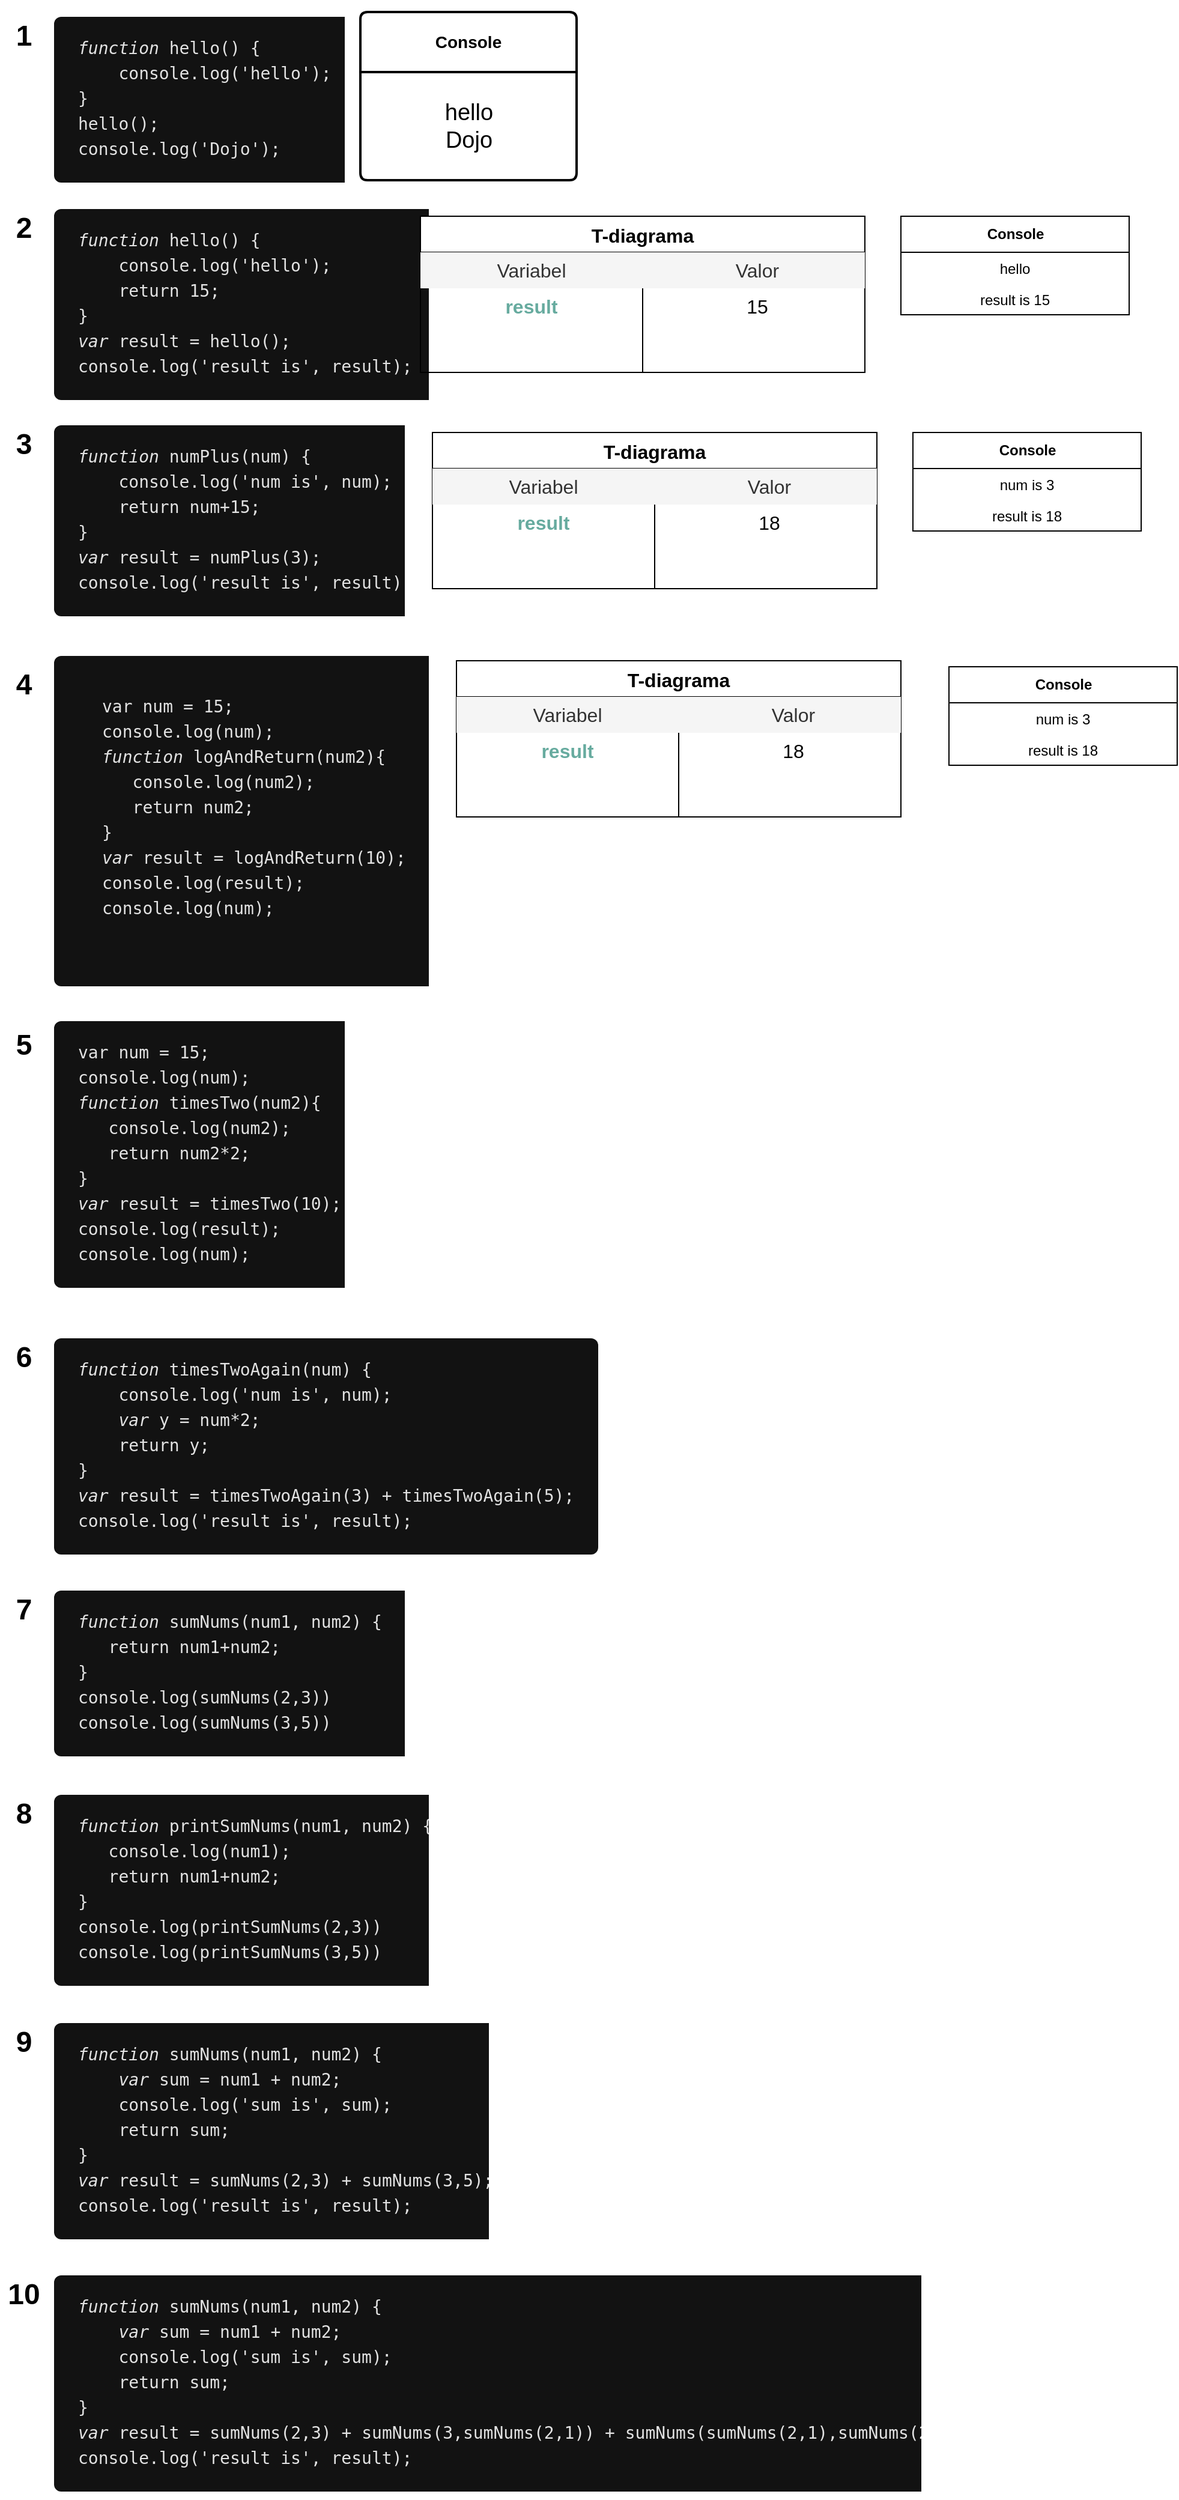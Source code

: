 <mxfile version="22.0.6" type="github">
  <diagram name="Página-1" id="FyGpuXlnN8zu8LMsBw-p">
    <mxGraphModel dx="1105" dy="608" grid="1" gridSize="10" guides="1" tooltips="1" connect="1" arrows="1" fold="1" page="1" pageScale="1" pageWidth="827" pageHeight="1169" math="0" shadow="0">
      <root>
        <mxCell id="0" />
        <mxCell id="1" parent="0" />
        <mxCell id="y15qbqsyy8xAjhTr4EMP-2" value="&#xa;&lt;pre style=&quot;box-sizing: border-box; font-size: 14px; overflow: auto; display: block; color: rgba(255, 255, 255, 0.88); line-height: 21px; border-radius: 6px; font-style: normal; font-weight: 400; text-shadow: none; position: relative; font-variant-ligatures: normal; font-variant-caps: normal; letter-spacing: normal; orphans: 2; text-align: left; text-indent: 0px; text-transform: none; widows: 2; word-spacing: 0px; -webkit-text-stroke-width: 0px; text-decoration-thickness: initial; text-decoration-style: initial; text-decoration-color: initial; font-family: &amp;quot;Andale Mono&amp;quot;, Consolas, monospace !important; margin: 0px 0px 20px !important; background: rgb(18, 18, 18) !important; overflow-wrap: break-word !important; padding: 16px 20px 17px !important;&quot; data-language=&quot;javascript&quot;&gt;&lt;span style=&quot;box-sizing: border-box; font-style: italic; font-weight: 400; font-family: &amp;quot;Andale Mono&amp;quot;, Consolas, monospace !important; color: rgba(255, 255, 255, 0.88); text-shadow: none; background-color: transparent !important;&quot; class=&quot;storage function&quot;&gt;function&lt;/span&gt; &lt;span style=&quot;box-sizing: border-box; font-style: normal; font-weight: 400; font-family: &amp;quot;Andale Mono&amp;quot;, Consolas, monospace !important; color: rgba(255, 255, 255, 0.88); text-shadow: none; background-color: transparent !important;&quot; class=&quot;entity name function&quot;&gt;hello&lt;/span&gt;() {&#xa;    console.&lt;span style=&quot;box-sizing: border-box; font-style: normal; font-weight: 400; font-family: &amp;quot;Andale Mono&amp;quot;, Consolas, monospace !important; color: rgba(255, 255, 255, 0.88); text-shadow: none; background-color: transparent !important;&quot; class=&quot;function call&quot;&gt;log&lt;/span&gt;(&lt;span style=&quot;box-sizing: border-box; font-style: normal; font-weight: 400; font-family: &amp;quot;Andale Mono&amp;quot;, Consolas, monospace !important; color: rgba(255, 255, 255, 0.88); text-shadow: none; background-color: transparent !important;&quot; class=&quot;string&quot;&gt;&#39;hello&#39;&lt;/span&gt;);&#xa;}&#xa;&lt;span style=&quot;box-sizing: border-box; font-style: normal; font-weight: 400; font-family: &amp;quot;Andale Mono&amp;quot;, Consolas, monospace !important; color: rgba(255, 255, 255, 0.88); text-shadow: none; background-color: transparent !important;&quot; class=&quot;function call&quot;&gt;hello&lt;/span&gt;();&#xa;console.&lt;span style=&quot;box-sizing: border-box; font-style: normal; font-weight: 400; font-family: &amp;quot;Andale Mono&amp;quot;, Consolas, monospace !important; color: rgba(255, 255, 255, 0.88); text-shadow: none; background-color: transparent !important;&quot; class=&quot;function call&quot;&gt;log&lt;/span&gt;(&lt;span style=&quot;box-sizing: border-box; font-style: normal; font-weight: 400; font-family: &amp;quot;Andale Mono&amp;quot;, Consolas, monospace !important; color: rgba(255, 255, 255, 0.88); text-shadow: none; background-color: transparent !important;&quot; class=&quot;string&quot;&gt;&#39;Dojo&#39;&lt;/span&gt;);&lt;/pre&gt;&#xa;&#xa;" style="text;html=1;strokeColor=none;fillColor=none;spacing=5;spacingTop=-20;whiteSpace=wrap;overflow=hidden;rounded=0;" vertex="1" parent="1">
          <mxGeometry x="40" y="40" width="250" height="150" as="geometry" />
        </mxCell>
        <mxCell id="y15qbqsyy8xAjhTr4EMP-3" value="&#xa;&lt;pre style=&quot;box-sizing: border-box; font-size: 14px; overflow: auto; display: block; color: rgba(255, 255, 255, 0.88); line-height: 21px; border-radius: 6px; font-style: normal; font-weight: 400; text-shadow: none; position: relative; font-variant-ligatures: normal; font-variant-caps: normal; letter-spacing: normal; orphans: 2; text-align: left; text-indent: 0px; text-transform: none; widows: 2; word-spacing: 0px; -webkit-text-stroke-width: 0px; text-decoration-thickness: initial; text-decoration-style: initial; text-decoration-color: initial; font-family: &amp;quot;Andale Mono&amp;quot;, Consolas, monospace !important; margin: 0px 0px 20px !important; background: rgb(18, 18, 18) !important; overflow-wrap: break-word !important; padding: 16px 20px 17px !important;&quot; data-language=&quot;javascript&quot;&gt;&lt;span style=&quot;box-sizing: border-box; font-style: italic; font-weight: 400; font-family: &amp;quot;Andale Mono&amp;quot;, Consolas, monospace !important; color: rgba(255, 255, 255, 0.88); text-shadow: none; background-color: transparent !important;&quot; class=&quot;storage function&quot;&gt;function&lt;/span&gt; &lt;span style=&quot;box-sizing: border-box; font-style: normal; font-weight: 400; font-family: &amp;quot;Andale Mono&amp;quot;, Consolas, monospace !important; color: rgba(255, 255, 255, 0.88); text-shadow: none; background-color: transparent !important;&quot; class=&quot;entity name function&quot;&gt;hello&lt;/span&gt;() {&#xa;    console.&lt;span style=&quot;box-sizing: border-box; font-style: normal; font-weight: 400; font-family: &amp;quot;Andale Mono&amp;quot;, Consolas, monospace !important; color: rgba(255, 255, 255, 0.88); text-shadow: none; background-color: transparent !important;&quot; class=&quot;function call&quot;&gt;log&lt;/span&gt;(&lt;span style=&quot;box-sizing: border-box; font-style: normal; font-weight: 400; font-family: &amp;quot;Andale Mono&amp;quot;, Consolas, monospace !important; color: rgba(255, 255, 255, 0.88); text-shadow: none; background-color: transparent !important;&quot; class=&quot;string&quot;&gt;&#39;hello&#39;&lt;/span&gt;);&#xa;    &lt;span style=&quot;box-sizing: border-box; font-style: normal; font-weight: 400; font-family: &amp;quot;Andale Mono&amp;quot;, Consolas, monospace !important; color: rgba(255, 255, 255, 0.88); text-shadow: none; background-color: transparent !important;&quot; class=&quot;keyword&quot;&gt;return&lt;/span&gt; &lt;span style=&quot;box-sizing: border-box; font-style: normal; font-weight: 400; font-family: &amp;quot;Andale Mono&amp;quot;, Consolas, monospace !important; color: rgba(255, 255, 255, 0.88); text-shadow: none; background-color: transparent !important;&quot; class=&quot;constant numeric&quot;&gt;15&lt;/span&gt;;&#xa;}&#xa;&lt;span style=&quot;box-sizing: border-box; font-style: italic; font-weight: 400; font-family: &amp;quot;Andale Mono&amp;quot;, Consolas, monospace !important; color: rgba(255, 255, 255, 0.88); text-shadow: none; background-color: transparent !important;&quot; class=&quot;storage type&quot;&gt;var&lt;/span&gt; result &lt;span style=&quot;box-sizing: border-box; font-style: normal; font-weight: 400; font-family: &amp;quot;Andale Mono&amp;quot;, Consolas, monospace !important; color: rgba(255, 255, 255, 0.88); text-shadow: none; background-color: transparent !important;&quot; class=&quot;keyword operator&quot;&gt;=&lt;/span&gt; &lt;span style=&quot;box-sizing: border-box; font-style: normal; font-weight: 400; font-family: &amp;quot;Andale Mono&amp;quot;, Consolas, monospace !important; color: rgba(255, 255, 255, 0.88); text-shadow: none; background-color: transparent !important;&quot; class=&quot;function call&quot;&gt;hello&lt;/span&gt;();&#xa;console.&lt;span style=&quot;box-sizing: border-box; font-style: normal; font-weight: 400; font-family: &amp;quot;Andale Mono&amp;quot;, Consolas, monospace !important; color: rgba(255, 255, 255, 0.88); text-shadow: none; background-color: transparent !important;&quot; class=&quot;function call&quot;&gt;log&lt;/span&gt;(&lt;span style=&quot;box-sizing: border-box; font-style: normal; font-weight: 400; font-family: &amp;quot;Andale Mono&amp;quot;, Consolas, monospace !important; color: rgba(255, 255, 255, 0.88); text-shadow: none; background-color: transparent !important;&quot; class=&quot;string&quot;&gt;&#39;result is&#39;&lt;/span&gt;, result);&lt;/pre&gt;&#xa;&#xa;" style="text;html=1;strokeColor=none;fillColor=none;spacing=5;spacingTop=-20;whiteSpace=wrap;overflow=hidden;rounded=0;" vertex="1" parent="1">
          <mxGeometry x="40" y="200" width="320" height="170" as="geometry" />
        </mxCell>
        <mxCell id="y15qbqsyy8xAjhTr4EMP-4" value="&#xa;&lt;pre style=&quot;box-sizing: border-box; font-size: 14px; overflow: auto; display: block; color: rgba(255, 255, 255, 0.88); line-height: 21px; border-radius: 6px; font-style: normal; font-weight: 400; text-shadow: none; position: relative; font-variant-ligatures: normal; font-variant-caps: normal; letter-spacing: normal; orphans: 2; text-align: left; text-indent: 0px; text-transform: none; widows: 2; word-spacing: 0px; -webkit-text-stroke-width: 0px; text-decoration-thickness: initial; text-decoration-style: initial; text-decoration-color: initial; font-family: &amp;quot;Andale Mono&amp;quot;, Consolas, monospace !important; margin: 0px 0px 20px !important; background: rgb(18, 18, 18) !important; overflow-wrap: break-word !important; padding: 16px 20px 17px !important;&quot; data-language=&quot;javascript&quot;&gt;&lt;span style=&quot;box-sizing: border-box; font-style: italic; font-weight: 400; font-family: &amp;quot;Andale Mono&amp;quot;, Consolas, monospace !important; color: rgba(255, 255, 255, 0.88); text-shadow: none; background-color: transparent !important;&quot; class=&quot;storage function&quot;&gt;function&lt;/span&gt; &lt;span style=&quot;box-sizing: border-box; font-style: normal; font-weight: 400; font-family: &amp;quot;Andale Mono&amp;quot;, Consolas, monospace !important; color: rgba(255, 255, 255, 0.88); text-shadow: none; background-color: transparent !important;&quot; class=&quot;entity name function&quot;&gt;numPlus&lt;/span&gt;(num) {&#xa;    console.&lt;span style=&quot;box-sizing: border-box; font-style: normal; font-weight: 400; font-family: &amp;quot;Andale Mono&amp;quot;, Consolas, monospace !important; color: rgba(255, 255, 255, 0.88); text-shadow: none; background-color: transparent !important;&quot; class=&quot;function call&quot;&gt;log&lt;/span&gt;(&lt;span style=&quot;box-sizing: border-box; font-style: normal; font-weight: 400; font-family: &amp;quot;Andale Mono&amp;quot;, Consolas, monospace !important; color: rgba(255, 255, 255, 0.88); text-shadow: none; background-color: transparent !important;&quot; class=&quot;string&quot;&gt;&#39;num is&#39;&lt;/span&gt;, num);&#xa;    &lt;span style=&quot;box-sizing: border-box; font-style: normal; font-weight: 400; font-family: &amp;quot;Andale Mono&amp;quot;, Consolas, monospace !important; color: rgba(255, 255, 255, 0.88); text-shadow: none; background-color: transparent !important;&quot; class=&quot;keyword&quot;&gt;return&lt;/span&gt; num&lt;span style=&quot;box-sizing: border-box; font-style: normal; font-weight: 400; font-family: &amp;quot;Andale Mono&amp;quot;, Consolas, monospace !important; color: rgba(255, 255, 255, 0.88); text-shadow: none; background-color: transparent !important;&quot; class=&quot;keyword operator&quot;&gt;+&lt;/span&gt;&lt;span style=&quot;box-sizing: border-box; font-style: normal; font-weight: 400; font-family: &amp;quot;Andale Mono&amp;quot;, Consolas, monospace !important; color: rgba(255, 255, 255, 0.88); text-shadow: none; background-color: transparent !important;&quot; class=&quot;constant numeric&quot;&gt;15&lt;/span&gt;;&#xa;}&#xa;&lt;span style=&quot;box-sizing: border-box; font-style: italic; font-weight: 400; font-family: &amp;quot;Andale Mono&amp;quot;, Consolas, monospace !important; color: rgba(255, 255, 255, 0.88); text-shadow: none; background-color: transparent !important;&quot; class=&quot;storage type&quot;&gt;var&lt;/span&gt; result &lt;span style=&quot;box-sizing: border-box; font-style: normal; font-weight: 400; font-family: &amp;quot;Andale Mono&amp;quot;, Consolas, monospace !important; color: rgba(255, 255, 255, 0.88); text-shadow: none; background-color: transparent !important;&quot; class=&quot;keyword operator&quot;&gt;=&lt;/span&gt; &lt;span style=&quot;box-sizing: border-box; font-style: normal; font-weight: 400; font-family: &amp;quot;Andale Mono&amp;quot;, Consolas, monospace !important; color: rgba(255, 255, 255, 0.88); text-shadow: none; background-color: transparent !important;&quot; class=&quot;function call&quot;&gt;numPlus&lt;/span&gt;(&lt;span style=&quot;box-sizing: border-box; font-style: normal; font-weight: 400; font-family: &amp;quot;Andale Mono&amp;quot;, Consolas, monospace !important; color: rgba(255, 255, 255, 0.88); text-shadow: none; background-color: transparent !important;&quot; class=&quot;constant numeric&quot;&gt;3&lt;/span&gt;);&#xa;console.&lt;span style=&quot;box-sizing: border-box; font-style: normal; font-weight: 400; font-family: &amp;quot;Andale Mono&amp;quot;, Consolas, monospace !important; color: rgba(255, 255, 255, 0.88); text-shadow: none; background-color: transparent !important;&quot; class=&quot;function call&quot;&gt;log&lt;/span&gt;(&lt;span style=&quot;box-sizing: border-box; font-style: normal; font-weight: 400; font-family: &amp;quot;Andale Mono&amp;quot;, Consolas, monospace !important; color: rgba(255, 255, 255, 0.88); text-shadow: none; background-color: transparent !important;&quot; class=&quot;string&quot;&gt;&#39;result is&#39;&lt;/span&gt;, result);&lt;/pre&gt;&#xa;&#xa;" style="text;html=1;strokeColor=none;fillColor=none;spacing=5;spacingTop=-20;whiteSpace=wrap;overflow=hidden;rounded=0;" vertex="1" parent="1">
          <mxGeometry x="40" y="380" width="300" height="170" as="geometry" />
        </mxCell>
        <mxCell id="y15qbqsyy8xAjhTr4EMP-5" value="&lt;h1&gt;&lt;pre style=&quot;box-sizing: border-box; font-size: 14px; overflow: auto; color: rgba(255, 255, 255, 0.88); line-height: 21px; border-radius: 6px; font-weight: 400; text-shadow: none; position: relative; font-family: &amp;quot;Andale Mono&amp;quot;, Consolas, monospace !important; margin-top: 0px !important; margin-bottom: 20px !important; background: rgb(18, 18, 18) !important; overflow-wrap: break-word !important; padding: 16px 20px 17px !important;&quot; data-language=&quot;javascript&quot;&gt;&lt;pre style=&quot;box-sizing: border-box; overflow: auto; line-height: 21px; border-radius: 6px; text-shadow: none; position: relative; font-family: &amp;quot;Andale Mono&amp;quot;, Consolas, monospace !important; margin-top: 0px !important; margin-bottom: 20px !important; background-image: initial !important; background-position: initial !important; background-size: initial !important; background-repeat: initial !important; background-attachment: initial !important; background-origin: initial !important; background-clip: initial !important; overflow-wrap: break-word !important; padding: 16px 20px 17px !important;&quot; data-language=&quot;javascript&quot;&gt;var num &lt;span style=&quot;box-sizing: border-box; text-shadow: none; background-color: transparent !important;&quot; class=&quot;keyword operator&quot;&gt;=&lt;/span&gt; &lt;span style=&quot;box-sizing: border-box; text-shadow: none; background-color: transparent !important;&quot; class=&quot;constant numeric&quot;&gt;15&lt;/span&gt;;&lt;br/&gt;console.&lt;span style=&quot;box-sizing: border-box; text-shadow: none; background-color: transparent !important;&quot; class=&quot;function call&quot;&gt;log&lt;/span&gt;(num);&lt;br/&gt;&lt;span style=&quot;box-sizing: border-box; font-style: italic; text-shadow: none; background-color: transparent !important;&quot; class=&quot;storage function&quot;&gt;function&lt;/span&gt; &lt;span style=&quot;box-sizing: border-box; text-shadow: none; background-color: transparent !important;&quot; class=&quot;entity name function&quot;&gt;logAndReturn&lt;/span&gt;(num2){&lt;br/&gt;   console.&lt;span style=&quot;box-sizing: border-box; text-shadow: none; background-color: transparent !important;&quot; class=&quot;function call&quot;&gt;log&lt;/span&gt;(num2);   &lt;br/&gt;   &lt;span style=&quot;box-sizing: border-box; text-shadow: none; background-color: transparent !important;&quot; class=&quot;keyword&quot;&gt;return&lt;/span&gt; num2;&lt;br/&gt;}&lt;br/&gt;&lt;span style=&quot;box-sizing: border-box; font-style: italic; text-shadow: none; background-color: transparent !important;&quot; class=&quot;storage type&quot;&gt;var&lt;/span&gt; result &lt;span style=&quot;box-sizing: border-box; text-shadow: none; background-color: transparent !important;&quot; class=&quot;keyword operator&quot;&gt;=&lt;/span&gt; &lt;span style=&quot;box-sizing: border-box; text-shadow: none; background-color: transparent !important;&quot; class=&quot;function call&quot;&gt;logAndReturn&lt;/span&gt;(&lt;span style=&quot;box-sizing: border-box; text-shadow: none; background-color: transparent !important;&quot; class=&quot;constant numeric&quot;&gt;10&lt;/span&gt;);&lt;br/&gt;console.&lt;span style=&quot;box-sizing: border-box; text-shadow: none; background-color: transparent !important;&quot; class=&quot;function call&quot;&gt;log&lt;/span&gt;(result);&lt;br/&gt;console.&lt;span style=&quot;box-sizing: border-box; text-shadow: none; background-color: transparent !important;&quot; class=&quot;function call&quot;&gt;log&lt;/span&gt;(num);&lt;/pre&gt;&lt;/pre&gt;&lt;/h1&gt;" style="text;html=1;strokeColor=none;fillColor=none;spacing=5;spacingTop=-20;whiteSpace=wrap;overflow=hidden;rounded=0;" vertex="1" parent="1">
          <mxGeometry x="40" y="570" width="320" height="290" as="geometry" />
        </mxCell>
        <mxCell id="y15qbqsyy8xAjhTr4EMP-6" value="&lt;pre style=&quot;box-sizing: border-box; font-size: 14px; overflow: auto; color: rgba(255, 255, 255, 0.88); line-height: 21px; border-radius: 6px; text-shadow: none; position: relative; font-family: &amp;quot;Andale Mono&amp;quot;, Consolas, monospace !important; margin-top: 0px !important; margin-bottom: 20px !important; background: rgb(18, 18, 18) !important; overflow-wrap: break-word !important; padding: 16px 20px 17px !important;&quot; data-language=&quot;javascript&quot;&gt;var num &lt;span style=&quot;box-sizing: border-box; text-shadow: none; background-color: transparent !important;&quot; class=&quot;keyword operator&quot;&gt;=&lt;/span&gt; &lt;span style=&quot;box-sizing: border-box; text-shadow: none; background-color: transparent !important;&quot; class=&quot;constant numeric&quot;&gt;15&lt;/span&gt;;&lt;br/&gt;console.&lt;span style=&quot;box-sizing: border-box; text-shadow: none; background-color: transparent !important;&quot; class=&quot;function call&quot;&gt;log&lt;/span&gt;(num);&lt;br/&gt;&lt;span style=&quot;box-sizing: border-box; font-style: italic; text-shadow: none; background-color: transparent !important;&quot; class=&quot;storage function&quot;&gt;function&lt;/span&gt; &lt;span style=&quot;box-sizing: border-box; text-shadow: none; background-color: transparent !important;&quot; class=&quot;entity name function&quot;&gt;timesTwo&lt;/span&gt;(num2){&lt;br/&gt;   console.&lt;span style=&quot;box-sizing: border-box; text-shadow: none; background-color: transparent !important;&quot; class=&quot;function call&quot;&gt;log&lt;/span&gt;(num2);   &lt;br/&gt;   &lt;span style=&quot;box-sizing: border-box; text-shadow: none; background-color: transparent !important;&quot; class=&quot;keyword&quot;&gt;return&lt;/span&gt; num2&lt;span style=&quot;box-sizing: border-box; text-shadow: none; background-color: transparent !important;&quot; class=&quot;keyword operator&quot;&gt;*&lt;/span&gt;&lt;span style=&quot;box-sizing: border-box; text-shadow: none; background-color: transparent !important;&quot; class=&quot;constant numeric&quot;&gt;2&lt;/span&gt;;&lt;br/&gt;}&lt;br/&gt;&lt;span style=&quot;box-sizing: border-box; font-style: italic; text-shadow: none; background-color: transparent !important;&quot; class=&quot;storage type&quot;&gt;var&lt;/span&gt; result &lt;span style=&quot;box-sizing: border-box; text-shadow: none; background-color: transparent !important;&quot; class=&quot;keyword operator&quot;&gt;=&lt;/span&gt; &lt;span style=&quot;box-sizing: border-box; text-shadow: none; background-color: transparent !important;&quot; class=&quot;function call&quot;&gt;timesTwo&lt;/span&gt;(&lt;span style=&quot;box-sizing: border-box; text-shadow: none; background-color: transparent !important;&quot; class=&quot;constant numeric&quot;&gt;10&lt;/span&gt;);&lt;br/&gt;console.&lt;span style=&quot;box-sizing: border-box; text-shadow: none; background-color: transparent !important;&quot; class=&quot;function call&quot;&gt;log&lt;/span&gt;(result);&lt;br/&gt;console.&lt;span style=&quot;box-sizing: border-box; text-shadow: none; background-color: transparent !important;&quot; class=&quot;function call&quot;&gt;log&lt;/span&gt;(num);&lt;/pre&gt;" style="text;html=1;strokeColor=none;fillColor=none;spacing=5;spacingTop=-20;whiteSpace=wrap;overflow=hidden;rounded=0;" vertex="1" parent="1">
          <mxGeometry x="40" y="890" width="250" height="220" as="geometry" />
        </mxCell>
        <mxCell id="y15qbqsyy8xAjhTr4EMP-10" value="&lt;h1&gt;1&lt;/h1&gt;" style="text;html=1;strokeColor=none;fillColor=none;spacing=5;spacingTop=-20;whiteSpace=wrap;overflow=hidden;rounded=0;align=center;" vertex="1" parent="1">
          <mxGeometry y="40" width="40" height="40" as="geometry" />
        </mxCell>
        <mxCell id="y15qbqsyy8xAjhTr4EMP-11" value="&lt;h1&gt;2&lt;/h1&gt;" style="text;html=1;strokeColor=none;fillColor=none;spacing=5;spacingTop=-20;whiteSpace=wrap;overflow=hidden;rounded=0;align=center;" vertex="1" parent="1">
          <mxGeometry y="200" width="40" height="40" as="geometry" />
        </mxCell>
        <mxCell id="y15qbqsyy8xAjhTr4EMP-12" value="&lt;h1&gt;3&lt;/h1&gt;" style="text;html=1;strokeColor=none;fillColor=none;spacing=5;spacingTop=-20;whiteSpace=wrap;overflow=hidden;rounded=0;align=center;" vertex="1" parent="1">
          <mxGeometry y="380" width="40" height="40" as="geometry" />
        </mxCell>
        <mxCell id="y15qbqsyy8xAjhTr4EMP-13" value="&lt;h1&gt;4&lt;/h1&gt;" style="text;html=1;strokeColor=none;fillColor=none;spacing=5;spacingTop=-20;whiteSpace=wrap;overflow=hidden;rounded=0;align=center;" vertex="1" parent="1">
          <mxGeometry y="580" width="40" height="40" as="geometry" />
        </mxCell>
        <mxCell id="y15qbqsyy8xAjhTr4EMP-14" value="&lt;h1&gt;5&lt;/h1&gt;" style="text;html=1;strokeColor=none;fillColor=none;spacing=5;spacingTop=-20;whiteSpace=wrap;overflow=hidden;rounded=0;align=center;" vertex="1" parent="1">
          <mxGeometry y="880" width="40" height="40" as="geometry" />
        </mxCell>
        <mxCell id="y15qbqsyy8xAjhTr4EMP-15" value="&lt;h1&gt;6&lt;/h1&gt;" style="text;html=1;strokeColor=none;fillColor=none;spacing=5;spacingTop=-20;whiteSpace=wrap;overflow=hidden;rounded=0;align=center;" vertex="1" parent="1">
          <mxGeometry y="1140" width="40" height="40" as="geometry" />
        </mxCell>
        <mxCell id="y15qbqsyy8xAjhTr4EMP-16" value="&lt;h1&gt;7&lt;/h1&gt;" style="text;html=1;strokeColor=none;fillColor=none;spacing=5;spacingTop=-20;whiteSpace=wrap;overflow=hidden;rounded=0;align=center;" vertex="1" parent="1">
          <mxGeometry y="1350" width="40" height="40" as="geometry" />
        </mxCell>
        <mxCell id="y15qbqsyy8xAjhTr4EMP-21" value="&#xa;&lt;pre style=&quot;box-sizing: border-box; font-size: 14px; overflow: auto; display: block; color: rgba(255, 255, 255, 0.88); line-height: 21px; border-radius: 6px; font-style: normal; font-weight: 400; text-shadow: none; position: relative; font-variant-ligatures: normal; font-variant-caps: normal; letter-spacing: normal; orphans: 2; text-align: left; text-indent: 0px; text-transform: none; widows: 2; word-spacing: 0px; -webkit-text-stroke-width: 0px; text-decoration-thickness: initial; text-decoration-style: initial; text-decoration-color: initial; font-family: &amp;quot;Andale Mono&amp;quot;, Consolas, monospace !important; margin: 0px 0px 20px !important; background: rgb(18, 18, 18) !important; overflow-wrap: break-word !important; padding: 16px 20px 17px !important;&quot; data-language=&quot;javascript&quot;&gt;&lt;span style=&quot;box-sizing: border-box; font-style: italic; font-weight: 400; font-family: &amp;quot;Andale Mono&amp;quot;, Consolas, monospace !important; color: rgba(255, 255, 255, 0.88); text-shadow: none; background-color: transparent !important;&quot; class=&quot;storage function&quot;&gt;function&lt;/span&gt; &lt;span style=&quot;box-sizing: border-box; font-style: normal; font-weight: 400; font-family: &amp;quot;Andale Mono&amp;quot;, Consolas, monospace !important; color: rgba(255, 255, 255, 0.88); text-shadow: none; background-color: transparent !important;&quot; class=&quot;entity name function&quot;&gt;timesTwoAgain&lt;/span&gt;(num) {&#xa;    console.&lt;span style=&quot;box-sizing: border-box; font-style: normal; font-weight: 400; font-family: &amp;quot;Andale Mono&amp;quot;, Consolas, monospace !important; color: rgba(255, 255, 255, 0.88); text-shadow: none; background-color: transparent !important;&quot; class=&quot;function call&quot;&gt;log&lt;/span&gt;(&lt;span style=&quot;box-sizing: border-box; font-style: normal; font-weight: 400; font-family: &amp;quot;Andale Mono&amp;quot;, Consolas, monospace !important; color: rgba(255, 255, 255, 0.88); text-shadow: none; background-color: transparent !important;&quot; class=&quot;string&quot;&gt;&#39;num is&#39;&lt;/span&gt;, num);&#xa;    &lt;span style=&quot;box-sizing: border-box; font-style: italic; font-weight: 400; font-family: &amp;quot;Andale Mono&amp;quot;, Consolas, monospace !important; color: rgba(255, 255, 255, 0.88); text-shadow: none; background-color: transparent !important;&quot; class=&quot;storage type&quot;&gt;var&lt;/span&gt; y &lt;span style=&quot;box-sizing: border-box; font-style: normal; font-weight: 400; font-family: &amp;quot;Andale Mono&amp;quot;, Consolas, monospace !important; color: rgba(255, 255, 255, 0.88); text-shadow: none; background-color: transparent !important;&quot; class=&quot;keyword operator&quot;&gt;=&lt;/span&gt; num&lt;span style=&quot;box-sizing: border-box; font-style: normal; font-weight: 400; font-family: &amp;quot;Andale Mono&amp;quot;, Consolas, monospace !important; color: rgba(255, 255, 255, 0.88); text-shadow: none; background-color: transparent !important;&quot; class=&quot;keyword operator&quot;&gt;*&lt;/span&gt;&lt;span style=&quot;box-sizing: border-box; font-style: normal; font-weight: 400; font-family: &amp;quot;Andale Mono&amp;quot;, Consolas, monospace !important; color: rgba(255, 255, 255, 0.88); text-shadow: none; background-color: transparent !important;&quot; class=&quot;constant numeric&quot;&gt;2&lt;/span&gt;;&#xa;    &lt;span style=&quot;box-sizing: border-box; font-style: normal; font-weight: 400; font-family: &amp;quot;Andale Mono&amp;quot;, Consolas, monospace !important; color: rgba(255, 255, 255, 0.88); text-shadow: none; background-color: transparent !important;&quot; class=&quot;keyword&quot;&gt;return&lt;/span&gt; y;&#xa;}&#xa;&lt;span style=&quot;box-sizing: border-box; font-style: italic; font-weight: 400; font-family: &amp;quot;Andale Mono&amp;quot;, Consolas, monospace !important; color: rgba(255, 255, 255, 0.88); text-shadow: none; background-color: transparent !important;&quot; class=&quot;storage type&quot;&gt;var&lt;/span&gt; result &lt;span style=&quot;box-sizing: border-box; font-style: normal; font-weight: 400; font-family: &amp;quot;Andale Mono&amp;quot;, Consolas, monospace !important; color: rgba(255, 255, 255, 0.88); text-shadow: none; background-color: transparent !important;&quot; class=&quot;keyword operator&quot;&gt;=&lt;/span&gt; &lt;span style=&quot;box-sizing: border-box; font-style: normal; font-weight: 400; font-family: &amp;quot;Andale Mono&amp;quot;, Consolas, monospace !important; color: rgba(255, 255, 255, 0.88); text-shadow: none; background-color: transparent !important;&quot; class=&quot;function call&quot;&gt;timesTwoAgain&lt;/span&gt;(&lt;span style=&quot;box-sizing: border-box; font-style: normal; font-weight: 400; font-family: &amp;quot;Andale Mono&amp;quot;, Consolas, monospace !important; color: rgba(255, 255, 255, 0.88); text-shadow: none; background-color: transparent !important;&quot; class=&quot;constant numeric&quot;&gt;3&lt;/span&gt;) &lt;span style=&quot;box-sizing: border-box; font-style: normal; font-weight: 400; font-family: &amp;quot;Andale Mono&amp;quot;, Consolas, monospace !important; color: rgba(255, 255, 255, 0.88); text-shadow: none; background-color: transparent !important;&quot; class=&quot;keyword operator&quot;&gt;+&lt;/span&gt; &lt;span style=&quot;box-sizing: border-box; font-style: normal; font-weight: 400; font-family: &amp;quot;Andale Mono&amp;quot;, Consolas, monospace !important; color: rgba(255, 255, 255, 0.88); text-shadow: none; background-color: transparent !important;&quot; class=&quot;function call&quot;&gt;timesTwoAgain&lt;/span&gt;(&lt;span style=&quot;box-sizing: border-box; font-style: normal; font-weight: 400; font-family: &amp;quot;Andale Mono&amp;quot;, Consolas, monospace !important; color: rgba(255, 255, 255, 0.88); text-shadow: none; background-color: transparent !important;&quot; class=&quot;constant numeric&quot;&gt;5&lt;/span&gt;);&#xa;console.&lt;span style=&quot;box-sizing: border-box; font-style: normal; font-weight: 400; font-family: &amp;quot;Andale Mono&amp;quot;, Consolas, monospace !important; color: rgba(255, 255, 255, 0.88); text-shadow: none; background-color: transparent !important;&quot; class=&quot;function call&quot;&gt;log&lt;/span&gt;(&lt;span style=&quot;box-sizing: border-box; font-style: normal; font-weight: 400; font-family: &amp;quot;Andale Mono&amp;quot;, Consolas, monospace !important; color: rgba(255, 255, 255, 0.88); text-shadow: none; background-color: transparent !important;&quot; class=&quot;string&quot;&gt;&#39;result is&#39;&lt;/span&gt;, result);&lt;/pre&gt;&#xa;&#xa;" style="text;html=1;strokeColor=none;fillColor=none;spacing=5;spacingTop=-20;whiteSpace=wrap;overflow=hidden;rounded=0;" vertex="1" parent="1">
          <mxGeometry x="40" y="1140" width="470" height="200" as="geometry" />
        </mxCell>
        <mxCell id="y15qbqsyy8xAjhTr4EMP-22" value="&#xa;&lt;pre style=&quot;box-sizing: border-box; font-size: 14px; overflow: auto; display: block; color: rgba(255, 255, 255, 0.88); line-height: 21px; border-radius: 6px; font-style: normal; font-weight: 400; text-shadow: none; position: relative; font-variant-ligatures: normal; font-variant-caps: normal; letter-spacing: normal; orphans: 2; text-align: left; text-indent: 0px; text-transform: none; widows: 2; word-spacing: 0px; -webkit-text-stroke-width: 0px; text-decoration-thickness: initial; text-decoration-style: initial; text-decoration-color: initial; font-family: &amp;quot;Andale Mono&amp;quot;, Consolas, monospace !important; margin: 0px 0px 20px !important; background: rgb(18, 18, 18) !important; overflow-wrap: break-word !important; padding: 16px 20px 17px !important;&quot; data-language=&quot;javascript&quot;&gt;&lt;span style=&quot;box-sizing: border-box; font-style: italic; font-weight: 400; font-family: &amp;quot;Andale Mono&amp;quot;, Consolas, monospace !important; color: rgba(255, 255, 255, 0.88); text-shadow: none; background-color: transparent !important;&quot; class=&quot;storage function&quot;&gt;function&lt;/span&gt; &lt;span style=&quot;box-sizing: border-box; font-style: normal; font-weight: 400; font-family: &amp;quot;Andale Mono&amp;quot;, Consolas, monospace !important; color: rgba(255, 255, 255, 0.88); text-shadow: none; background-color: transparent !important;&quot; class=&quot;entity name function&quot;&gt;sumNums&lt;/span&gt;(num1, num2) {  &#xa;   &lt;span style=&quot;box-sizing: border-box; font-style: normal; font-weight: 400; font-family: &amp;quot;Andale Mono&amp;quot;, Consolas, monospace !important; color: rgba(255, 255, 255, 0.88); text-shadow: none; background-color: transparent !important;&quot; class=&quot;keyword&quot;&gt;return&lt;/span&gt; num1&lt;span style=&quot;box-sizing: border-box; font-style: normal; font-weight: 400; font-family: &amp;quot;Andale Mono&amp;quot;, Consolas, monospace !important; color: rgba(255, 255, 255, 0.88); text-shadow: none; background-color: transparent !important;&quot; class=&quot;keyword operator&quot;&gt;+&lt;/span&gt;num2;&#xa;}&#xa;console.&lt;span style=&quot;box-sizing: border-box; font-style: normal; font-weight: 400; font-family: &amp;quot;Andale Mono&amp;quot;, Consolas, monospace !important; color: rgba(255, 255, 255, 0.88); text-shadow: none; background-color: transparent !important;&quot; class=&quot;function call&quot;&gt;log&lt;/span&gt;(&lt;span style=&quot;box-sizing: border-box; font-style: normal; font-weight: 400; font-family: &amp;quot;Andale Mono&amp;quot;, Consolas, monospace !important; color: rgba(255, 255, 255, 0.88); text-shadow: none; background-color: transparent !important;&quot; class=&quot;function call&quot;&gt;sumNums&lt;/span&gt;(&lt;span style=&quot;box-sizing: border-box; font-style: normal; font-weight: 400; font-family: &amp;quot;Andale Mono&amp;quot;, Consolas, monospace !important; color: rgba(255, 255, 255, 0.88); text-shadow: none; background-color: transparent !important;&quot; class=&quot;constant numeric&quot;&gt;2&lt;/span&gt;,&lt;span style=&quot;box-sizing: border-box; font-style: normal; font-weight: 400; font-family: &amp;quot;Andale Mono&amp;quot;, Consolas, monospace !important; color: rgba(255, 255, 255, 0.88); text-shadow: none; background-color: transparent !important;&quot; class=&quot;constant numeric&quot;&gt;3&lt;/span&gt;))&#xa;console.&lt;span style=&quot;box-sizing: border-box; font-style: normal; font-weight: 400; font-family: &amp;quot;Andale Mono&amp;quot;, Consolas, monospace !important; color: rgba(255, 255, 255, 0.88); text-shadow: none; background-color: transparent !important;&quot; class=&quot;function call&quot;&gt;log&lt;/span&gt;(&lt;span style=&quot;box-sizing: border-box; font-style: normal; font-weight: 400; font-family: &amp;quot;Andale Mono&amp;quot;, Consolas, monospace !important; color: rgba(255, 255, 255, 0.88); text-shadow: none; background-color: transparent !important;&quot; class=&quot;function call&quot;&gt;sumNums&lt;/span&gt;(&lt;span style=&quot;box-sizing: border-box; font-style: normal; font-weight: 400; font-family: &amp;quot;Andale Mono&amp;quot;, Consolas, monospace !important; color: rgba(255, 255, 255, 0.88); text-shadow: none; background-color: transparent !important;&quot; class=&quot;constant numeric&quot;&gt;3&lt;/span&gt;,&lt;span style=&quot;box-sizing: border-box; font-style: normal; font-weight: 400; font-family: &amp;quot;Andale Mono&amp;quot;, Consolas, monospace !important; color: rgba(255, 255, 255, 0.88); text-shadow: none; background-color: transparent !important;&quot; class=&quot;constant numeric&quot;&gt;5&lt;/span&gt;))&lt;/pre&gt;&#xa;&#xa;" style="text;html=1;strokeColor=none;fillColor=none;spacing=5;spacingTop=-20;whiteSpace=wrap;overflow=hidden;rounded=0;" vertex="1" parent="1">
          <mxGeometry x="40" y="1350" width="300" height="150" as="geometry" />
        </mxCell>
        <mxCell id="y15qbqsyy8xAjhTr4EMP-23" value="&lt;h1&gt;8&lt;/h1&gt;" style="text;html=1;strokeColor=none;fillColor=none;spacing=5;spacingTop=-20;whiteSpace=wrap;overflow=hidden;rounded=0;align=center;" vertex="1" parent="1">
          <mxGeometry y="1520" width="40" height="40" as="geometry" />
        </mxCell>
        <mxCell id="y15qbqsyy8xAjhTr4EMP-24" value="&#xa;&lt;pre style=&quot;box-sizing: border-box; font-size: 14px; overflow: auto; display: block; color: rgba(255, 255, 255, 0.88); line-height: 21px; border-radius: 6px; font-style: normal; font-weight: 400; text-shadow: none; position: relative; font-variant-ligatures: normal; font-variant-caps: normal; letter-spacing: normal; orphans: 2; text-align: left; text-indent: 0px; text-transform: none; widows: 2; word-spacing: 0px; -webkit-text-stroke-width: 0px; text-decoration-thickness: initial; text-decoration-style: initial; text-decoration-color: initial; font-family: &amp;quot;Andale Mono&amp;quot;, Consolas, monospace !important; margin: 0px 0px 20px !important; background: rgb(18, 18, 18) !important; overflow-wrap: break-word !important; padding: 16px 20px 17px !important;&quot; data-language=&quot;javascript&quot;&gt;&lt;span style=&quot;box-sizing: border-box; font-style: italic; font-weight: 400; font-family: &amp;quot;Andale Mono&amp;quot;, Consolas, monospace !important; color: rgba(255, 255, 255, 0.88); text-shadow: none; background-color: transparent !important;&quot; class=&quot;storage function&quot;&gt;function&lt;/span&gt; &lt;span style=&quot;box-sizing: border-box; font-style: normal; font-weight: 400; font-family: &amp;quot;Andale Mono&amp;quot;, Consolas, monospace !important; color: rgba(255, 255, 255, 0.88); text-shadow: none; background-color: transparent !important;&quot; class=&quot;entity name function&quot;&gt;printSumNums&lt;/span&gt;(num1, num2) {&#xa;   console.&lt;span style=&quot;box-sizing: border-box; font-style: normal; font-weight: 400; font-family: &amp;quot;Andale Mono&amp;quot;, Consolas, monospace !important; color: rgba(255, 255, 255, 0.88); text-shadow: none; background-color: transparent !important;&quot; class=&quot;function call&quot;&gt;log&lt;/span&gt;(num1);   &#xa;   &lt;span style=&quot;box-sizing: border-box; font-style: normal; font-weight: 400; font-family: &amp;quot;Andale Mono&amp;quot;, Consolas, monospace !important; color: rgba(255, 255, 255, 0.88); text-shadow: none; background-color: transparent !important;&quot; class=&quot;keyword&quot;&gt;return&lt;/span&gt; num1&lt;span style=&quot;box-sizing: border-box; font-style: normal; font-weight: 400; font-family: &amp;quot;Andale Mono&amp;quot;, Consolas, monospace !important; color: rgba(255, 255, 255, 0.88); text-shadow: none; background-color: transparent !important;&quot; class=&quot;keyword operator&quot;&gt;+&lt;/span&gt;num2;&#xa;}&#xa;console.&lt;span style=&quot;box-sizing: border-box; font-style: normal; font-weight: 400; font-family: &amp;quot;Andale Mono&amp;quot;, Consolas, monospace !important; color: rgba(255, 255, 255, 0.88); text-shadow: none; background-color: transparent !important;&quot; class=&quot;function call&quot;&gt;log&lt;/span&gt;(&lt;span style=&quot;box-sizing: border-box; font-style: normal; font-weight: 400; font-family: &amp;quot;Andale Mono&amp;quot;, Consolas, monospace !important; color: rgba(255, 255, 255, 0.88); text-shadow: none; background-color: transparent !important;&quot; class=&quot;function call&quot;&gt;printSumNums&lt;/span&gt;(&lt;span style=&quot;box-sizing: border-box; font-style: normal; font-weight: 400; font-family: &amp;quot;Andale Mono&amp;quot;, Consolas, monospace !important; color: rgba(255, 255, 255, 0.88); text-shadow: none; background-color: transparent !important;&quot; class=&quot;constant numeric&quot;&gt;2&lt;/span&gt;,&lt;span style=&quot;box-sizing: border-box; font-style: normal; font-weight: 400; font-family: &amp;quot;Andale Mono&amp;quot;, Consolas, monospace !important; color: rgba(255, 255, 255, 0.88); text-shadow: none; background-color: transparent !important;&quot; class=&quot;constant numeric&quot;&gt;3&lt;/span&gt;))&#xa;console.&lt;span style=&quot;box-sizing: border-box; font-style: normal; font-weight: 400; font-family: &amp;quot;Andale Mono&amp;quot;, Consolas, monospace !important; color: rgba(255, 255, 255, 0.88); text-shadow: none; background-color: transparent !important;&quot; class=&quot;function call&quot;&gt;log&lt;/span&gt;(&lt;span style=&quot;box-sizing: border-box; font-style: normal; font-weight: 400; font-family: &amp;quot;Andale Mono&amp;quot;, Consolas, monospace !important; color: rgba(255, 255, 255, 0.88); text-shadow: none; background-color: transparent !important;&quot; class=&quot;function call&quot;&gt;printSumNums&lt;/span&gt;(&lt;span style=&quot;box-sizing: border-box; font-style: normal; font-weight: 400; font-family: &amp;quot;Andale Mono&amp;quot;, Consolas, monospace !important; color: rgba(255, 255, 255, 0.88); text-shadow: none; background-color: transparent !important;&quot; class=&quot;constant numeric&quot;&gt;3&lt;/span&gt;,&lt;span style=&quot;box-sizing: border-box; font-style: normal; font-weight: 400; font-family: &amp;quot;Andale Mono&amp;quot;, Consolas, monospace !important; color: rgba(255, 255, 255, 0.88); text-shadow: none; background-color: transparent !important;&quot; class=&quot;constant numeric&quot;&gt;5&lt;/span&gt;))&lt;/pre&gt;&#xa;&#xa;" style="text;html=1;strokeColor=none;fillColor=none;spacing=5;spacingTop=-20;whiteSpace=wrap;overflow=hidden;rounded=0;" vertex="1" parent="1">
          <mxGeometry x="40" y="1520" width="320" height="170" as="geometry" />
        </mxCell>
        <mxCell id="y15qbqsyy8xAjhTr4EMP-26" value="&lt;h1&gt;9&lt;/h1&gt;" style="text;html=1;strokeColor=none;fillColor=none;spacing=5;spacingTop=-20;whiteSpace=wrap;overflow=hidden;rounded=0;align=center;" vertex="1" parent="1">
          <mxGeometry y="1710" width="40" height="40" as="geometry" />
        </mxCell>
        <mxCell id="y15qbqsyy8xAjhTr4EMP-27" value="&lt;h1&gt;10&lt;/h1&gt;&lt;div&gt;&lt;br&gt;&lt;/div&gt;" style="text;html=1;strokeColor=none;fillColor=none;spacing=5;spacingTop=-20;whiteSpace=wrap;overflow=hidden;rounded=0;align=center;" vertex="1" parent="1">
          <mxGeometry y="1920" width="40" height="40" as="geometry" />
        </mxCell>
        <mxCell id="y15qbqsyy8xAjhTr4EMP-30" value="&#xa;&lt;pre style=&quot;box-sizing: border-box; font-size: 14px; overflow: auto; display: block; color: rgba(255, 255, 255, 0.88); line-height: 21px; border-radius: 6px; font-style: normal; font-weight: 400; text-shadow: none; position: relative; font-variant-ligatures: normal; font-variant-caps: normal; letter-spacing: normal; orphans: 2; text-align: left; text-indent: 0px; text-transform: none; widows: 2; word-spacing: 0px; -webkit-text-stroke-width: 0px; text-decoration-thickness: initial; text-decoration-style: initial; text-decoration-color: initial; font-family: &amp;quot;Andale Mono&amp;quot;, Consolas, monospace !important; margin: 0px 0px 20px !important; background: rgb(18, 18, 18) !important; overflow-wrap: break-word !important; padding: 16px 20px 17px !important;&quot; data-language=&quot;javascript&quot;&gt;&lt;span style=&quot;box-sizing: border-box; font-style: italic; font-weight: 400; font-family: &amp;quot;Andale Mono&amp;quot;, Consolas, monospace !important; color: rgba(255, 255, 255, 0.88); text-shadow: none; background-color: transparent !important;&quot; class=&quot;storage function&quot;&gt;function&lt;/span&gt; &lt;span style=&quot;box-sizing: border-box; font-style: normal; font-weight: 400; font-family: &amp;quot;Andale Mono&amp;quot;, Consolas, monospace !important; color: rgba(255, 255, 255, 0.88); text-shadow: none; background-color: transparent !important;&quot; class=&quot;entity name function&quot;&gt;sumNums&lt;/span&gt;(num1, num2) {&#xa;    &lt;span style=&quot;box-sizing: border-box; font-style: italic; font-weight: 400; font-family: &amp;quot;Andale Mono&amp;quot;, Consolas, monospace !important; color: rgba(255, 255, 255, 0.88); text-shadow: none; background-color: transparent !important;&quot; class=&quot;storage type&quot;&gt;var&lt;/span&gt; sum &lt;span style=&quot;box-sizing: border-box; font-style: normal; font-weight: 400; font-family: &amp;quot;Andale Mono&amp;quot;, Consolas, monospace !important; color: rgba(255, 255, 255, 0.88); text-shadow: none; background-color: transparent !important;&quot; class=&quot;keyword operator&quot;&gt;=&lt;/span&gt; num1 &lt;span style=&quot;box-sizing: border-box; font-style: normal; font-weight: 400; font-family: &amp;quot;Andale Mono&amp;quot;, Consolas, monospace !important; color: rgba(255, 255, 255, 0.88); text-shadow: none; background-color: transparent !important;&quot; class=&quot;keyword operator&quot;&gt;+&lt;/span&gt; num2;&#xa;    console.&lt;span style=&quot;box-sizing: border-box; font-style: normal; font-weight: 400; font-family: &amp;quot;Andale Mono&amp;quot;, Consolas, monospace !important; color: rgba(255, 255, 255, 0.88); text-shadow: none; background-color: transparent !important;&quot; class=&quot;function call&quot;&gt;log&lt;/span&gt;(&lt;span style=&quot;box-sizing: border-box; font-style: normal; font-weight: 400; font-family: &amp;quot;Andale Mono&amp;quot;, Consolas, monospace !important; color: rgba(255, 255, 255, 0.88); text-shadow: none; background-color: transparent !important;&quot; class=&quot;string&quot;&gt;&#39;sum is&#39;&lt;/span&gt;, sum);&#xa;    &lt;span style=&quot;box-sizing: border-box; font-style: normal; font-weight: 400; font-family: &amp;quot;Andale Mono&amp;quot;, Consolas, monospace !important; color: rgba(255, 255, 255, 0.88); text-shadow: none; background-color: transparent !important;&quot; class=&quot;keyword&quot;&gt;return&lt;/span&gt; sum;&#xa;}&#xa;&lt;span style=&quot;box-sizing: border-box; font-style: italic; font-weight: 400; font-family: &amp;quot;Andale Mono&amp;quot;, Consolas, monospace !important; color: rgba(255, 255, 255, 0.88); text-shadow: none; background-color: transparent !important;&quot; class=&quot;storage type&quot;&gt;var&lt;/span&gt; result &lt;span style=&quot;box-sizing: border-box; font-style: normal; font-weight: 400; font-family: &amp;quot;Andale Mono&amp;quot;, Consolas, monospace !important; color: rgba(255, 255, 255, 0.88); text-shadow: none; background-color: transparent !important;&quot; class=&quot;keyword operator&quot;&gt;=&lt;/span&gt; &lt;span style=&quot;box-sizing: border-box; font-style: normal; font-weight: 400; font-family: &amp;quot;Andale Mono&amp;quot;, Consolas, monospace !important; color: rgba(255, 255, 255, 0.88); text-shadow: none; background-color: transparent !important;&quot; class=&quot;function call&quot;&gt;sumNums&lt;/span&gt;(&lt;span style=&quot;box-sizing: border-box; font-style: normal; font-weight: 400; font-family: &amp;quot;Andale Mono&amp;quot;, Consolas, monospace !important; color: rgba(255, 255, 255, 0.88); text-shadow: none; background-color: transparent !important;&quot; class=&quot;constant numeric&quot;&gt;2&lt;/span&gt;,&lt;span style=&quot;box-sizing: border-box; font-style: normal; font-weight: 400; font-family: &amp;quot;Andale Mono&amp;quot;, Consolas, monospace !important; color: rgba(255, 255, 255, 0.88); text-shadow: none; background-color: transparent !important;&quot; class=&quot;constant numeric&quot;&gt;3&lt;/span&gt;) &lt;span style=&quot;box-sizing: border-box; font-style: normal; font-weight: 400; font-family: &amp;quot;Andale Mono&amp;quot;, Consolas, monospace !important; color: rgba(255, 255, 255, 0.88); text-shadow: none; background-color: transparent !important;&quot; class=&quot;keyword operator&quot;&gt;+&lt;/span&gt; &lt;span style=&quot;box-sizing: border-box; font-style: normal; font-weight: 400; font-family: &amp;quot;Andale Mono&amp;quot;, Consolas, monospace !important; color: rgba(255, 255, 255, 0.88); text-shadow: none; background-color: transparent !important;&quot; class=&quot;function call&quot;&gt;sumNums&lt;/span&gt;(&lt;span style=&quot;box-sizing: border-box; font-style: normal; font-weight: 400; font-family: &amp;quot;Andale Mono&amp;quot;, Consolas, monospace !important; color: rgba(255, 255, 255, 0.88); text-shadow: none; background-color: transparent !important;&quot; class=&quot;constant numeric&quot;&gt;3&lt;/span&gt;,&lt;span style=&quot;box-sizing: border-box; font-style: normal; font-weight: 400; font-family: &amp;quot;Andale Mono&amp;quot;, Consolas, monospace !important; color: rgba(255, 255, 255, 0.88); text-shadow: none; background-color: transparent !important;&quot; class=&quot;constant numeric&quot;&gt;5&lt;/span&gt;);&#xa;console.&lt;span style=&quot;box-sizing: border-box; font-style: normal; font-weight: 400; font-family: &amp;quot;Andale Mono&amp;quot;, Consolas, monospace !important; color: rgba(255, 255, 255, 0.88); text-shadow: none; background-color: transparent !important;&quot; class=&quot;function call&quot;&gt;log&lt;/span&gt;(&lt;span style=&quot;box-sizing: border-box; font-style: normal; font-weight: 400; font-family: &amp;quot;Andale Mono&amp;quot;, Consolas, monospace !important; color: rgba(255, 255, 255, 0.88); text-shadow: none; background-color: transparent !important;&quot; class=&quot;string&quot;&gt;&#39;result is&#39;&lt;/span&gt;, result);&lt;/pre&gt;&#xa;&#xa;" style="text;html=1;strokeColor=none;fillColor=none;spacing=5;spacingTop=-20;whiteSpace=wrap;overflow=hidden;rounded=0;" vertex="1" parent="1">
          <mxGeometry x="40" y="1710" width="370" height="200" as="geometry" />
        </mxCell>
        <mxCell id="y15qbqsyy8xAjhTr4EMP-32" value="&#xa;&lt;pre style=&quot;box-sizing: border-box; font-size: 14px; overflow: auto; display: block; color: rgba(255, 255, 255, 0.88); line-height: 21px; border-radius: 6px; font-style: normal; font-weight: 400; text-shadow: none; position: relative; font-variant-ligatures: normal; font-variant-caps: normal; letter-spacing: normal; orphans: 2; text-align: left; text-indent: 0px; text-transform: none; widows: 2; word-spacing: 0px; -webkit-text-stroke-width: 0px; text-decoration-thickness: initial; text-decoration-style: initial; text-decoration-color: initial; font-family: &amp;quot;Andale Mono&amp;quot;, Consolas, monospace !important; margin: 0px 0px 20px !important; background: rgb(18, 18, 18) !important; overflow-wrap: break-word !important; padding: 16px 20px 17px !important;&quot; data-language=&quot;javascript&quot;&gt;&lt;span style=&quot;box-sizing: border-box; font-style: italic; font-weight: 400; font-family: &amp;quot;Andale Mono&amp;quot;, Consolas, monospace !important; color: rgba(255, 255, 255, 0.88); text-shadow: none; background-color: transparent !important;&quot; class=&quot;storage function&quot;&gt;function&lt;/span&gt; &lt;span style=&quot;box-sizing: border-box; font-style: normal; font-weight: 400; font-family: &amp;quot;Andale Mono&amp;quot;, Consolas, monospace !important; color: rgba(255, 255, 255, 0.88); text-shadow: none; background-color: transparent !important;&quot; class=&quot;entity name function&quot;&gt;sumNums&lt;/span&gt;(num1, num2) {&#xa;    &lt;span style=&quot;box-sizing: border-box; font-style: italic; font-weight: 400; font-family: &amp;quot;Andale Mono&amp;quot;, Consolas, monospace !important; color: rgba(255, 255, 255, 0.88); text-shadow: none; background-color: transparent !important;&quot; class=&quot;storage type&quot;&gt;var&lt;/span&gt; sum &lt;span style=&quot;box-sizing: border-box; font-style: normal; font-weight: 400; font-family: &amp;quot;Andale Mono&amp;quot;, Consolas, monospace !important; color: rgba(255, 255, 255, 0.88); text-shadow: none; background-color: transparent !important;&quot; class=&quot;keyword operator&quot;&gt;=&lt;/span&gt; num1 &lt;span style=&quot;box-sizing: border-box; font-style: normal; font-weight: 400; font-family: &amp;quot;Andale Mono&amp;quot;, Consolas, monospace !important; color: rgba(255, 255, 255, 0.88); text-shadow: none; background-color: transparent !important;&quot; class=&quot;keyword operator&quot;&gt;+&lt;/span&gt; num2;&#xa;    console.&lt;span style=&quot;box-sizing: border-box; font-style: normal; font-weight: 400; font-family: &amp;quot;Andale Mono&amp;quot;, Consolas, monospace !important; color: rgba(255, 255, 255, 0.88); text-shadow: none; background-color: transparent !important;&quot; class=&quot;function call&quot;&gt;log&lt;/span&gt;(&lt;span style=&quot;box-sizing: border-box; font-style: normal; font-weight: 400; font-family: &amp;quot;Andale Mono&amp;quot;, Consolas, monospace !important; color: rgba(255, 255, 255, 0.88); text-shadow: none; background-color: transparent !important;&quot; class=&quot;string&quot;&gt;&#39;sum is&#39;&lt;/span&gt;, sum);&#xa;    &lt;span style=&quot;box-sizing: border-box; font-style: normal; font-weight: 400; font-family: &amp;quot;Andale Mono&amp;quot;, Consolas, monospace !important; color: rgba(255, 255, 255, 0.88); text-shadow: none; background-color: transparent !important;&quot; class=&quot;keyword&quot;&gt;return&lt;/span&gt; sum;&#xa;}&#xa;&lt;span style=&quot;box-sizing: border-box; font-style: italic; font-weight: 400; font-family: &amp;quot;Andale Mono&amp;quot;, Consolas, monospace !important; color: rgba(255, 255, 255, 0.88); text-shadow: none; background-color: transparent !important;&quot; class=&quot;storage type&quot;&gt;var&lt;/span&gt; result &lt;span style=&quot;box-sizing: border-box; font-style: normal; font-weight: 400; font-family: &amp;quot;Andale Mono&amp;quot;, Consolas, monospace !important; color: rgba(255, 255, 255, 0.88); text-shadow: none; background-color: transparent !important;&quot; class=&quot;keyword operator&quot;&gt;=&lt;/span&gt; &lt;span style=&quot;box-sizing: border-box; font-style: normal; font-weight: 400; font-family: &amp;quot;Andale Mono&amp;quot;, Consolas, monospace !important; color: rgba(255, 255, 255, 0.88); text-shadow: none; background-color: transparent !important;&quot; class=&quot;function call&quot;&gt;sumNums&lt;/span&gt;(&lt;span style=&quot;box-sizing: border-box; font-style: normal; font-weight: 400; font-family: &amp;quot;Andale Mono&amp;quot;, Consolas, monospace !important; color: rgba(255, 255, 255, 0.88); text-shadow: none; background-color: transparent !important;&quot; class=&quot;constant numeric&quot;&gt;2&lt;/span&gt;,&lt;span style=&quot;box-sizing: border-box; font-style: normal; font-weight: 400; font-family: &amp;quot;Andale Mono&amp;quot;, Consolas, monospace !important; color: rgba(255, 255, 255, 0.88); text-shadow: none; background-color: transparent !important;&quot; class=&quot;constant numeric&quot;&gt;3&lt;/span&gt;) &lt;span style=&quot;box-sizing: border-box; font-style: normal; font-weight: 400; font-family: &amp;quot;Andale Mono&amp;quot;, Consolas, monospace !important; color: rgba(255, 255, 255, 0.88); text-shadow: none; background-color: transparent !important;&quot; class=&quot;keyword operator&quot;&gt;+&lt;/span&gt; &lt;span style=&quot;box-sizing: border-box; font-style: normal; font-weight: 400; font-family: &amp;quot;Andale Mono&amp;quot;, Consolas, monospace !important; color: rgba(255, 255, 255, 0.88); text-shadow: none; background-color: transparent !important;&quot; class=&quot;function call&quot;&gt;sumNums&lt;/span&gt;(&lt;span style=&quot;box-sizing: border-box; font-style: normal; font-weight: 400; font-family: &amp;quot;Andale Mono&amp;quot;, Consolas, monospace !important; color: rgba(255, 255, 255, 0.88); text-shadow: none; background-color: transparent !important;&quot; class=&quot;constant numeric&quot;&gt;3&lt;/span&gt;,&lt;span style=&quot;box-sizing: border-box; font-style: normal; font-weight: 400; font-family: &amp;quot;Andale Mono&amp;quot;, Consolas, monospace !important; color: rgba(255, 255, 255, 0.88); text-shadow: none; background-color: transparent !important;&quot; class=&quot;function call&quot;&gt;sumNums&lt;/span&gt;(&lt;span style=&quot;box-sizing: border-box; font-style: normal; font-weight: 400; font-family: &amp;quot;Andale Mono&amp;quot;, Consolas, monospace !important; color: rgba(255, 255, 255, 0.88); text-shadow: none; background-color: transparent !important;&quot; class=&quot;constant numeric&quot;&gt;2&lt;/span&gt;,&lt;span style=&quot;box-sizing: border-box; font-style: normal; font-weight: 400; font-family: &amp;quot;Andale Mono&amp;quot;, Consolas, monospace !important; color: rgba(255, 255, 255, 0.88); text-shadow: none; background-color: transparent !important;&quot; class=&quot;constant numeric&quot;&gt;1&lt;/span&gt;)) &lt;span style=&quot;box-sizing: border-box; font-style: normal; font-weight: 400; font-family: &amp;quot;Andale Mono&amp;quot;, Consolas, monospace !important; color: rgba(255, 255, 255, 0.88); text-shadow: none; background-color: transparent !important;&quot; class=&quot;keyword operator&quot;&gt;+&lt;/span&gt; &lt;span style=&quot;box-sizing: border-box; font-style: normal; font-weight: 400; font-family: &amp;quot;Andale Mono&amp;quot;, Consolas, monospace !important; color: rgba(255, 255, 255, 0.88); text-shadow: none; background-color: transparent !important;&quot; class=&quot;function call&quot;&gt;sumNums&lt;/span&gt;(&lt;span style=&quot;box-sizing: border-box; font-style: normal; font-weight: 400; font-family: &amp;quot;Andale Mono&amp;quot;, Consolas, monospace !important; color: rgba(255, 255, 255, 0.88); text-shadow: none; background-color: transparent !important;&quot; class=&quot;function call&quot;&gt;sumNums&lt;/span&gt;(&lt;span style=&quot;box-sizing: border-box; font-style: normal; font-weight: 400; font-family: &amp;quot;Andale Mono&amp;quot;, Consolas, monospace !important; color: rgba(255, 255, 255, 0.88); text-shadow: none; background-color: transparent !important;&quot; class=&quot;constant numeric&quot;&gt;2&lt;/span&gt;,&lt;span style=&quot;box-sizing: border-box; font-style: normal; font-weight: 400; font-family: &amp;quot;Andale Mono&amp;quot;, Consolas, monospace !important; color: rgba(255, 255, 255, 0.88); text-shadow: none; background-color: transparent !important;&quot; class=&quot;constant numeric&quot;&gt;1&lt;/span&gt;),&lt;span style=&quot;box-sizing: border-box; font-style: normal; font-weight: 400; font-family: &amp;quot;Andale Mono&amp;quot;, Consolas, monospace !important; color: rgba(255, 255, 255, 0.88); text-shadow: none; background-color: transparent !important;&quot; class=&quot;function call&quot;&gt;sumNums&lt;/span&gt;(&lt;span style=&quot;box-sizing: border-box; font-style: normal; font-weight: 400; font-family: &amp;quot;Andale Mono&amp;quot;, Consolas, monospace !important; color: rgba(255, 255, 255, 0.88); text-shadow: none; background-color: transparent !important;&quot; class=&quot;constant numeric&quot;&gt;2&lt;/span&gt;,&lt;span style=&quot;box-sizing: border-box; font-style: normal; font-weight: 400; font-family: &amp;quot;Andale Mono&amp;quot;, Consolas, monospace !important; color: rgba(255, 255, 255, 0.88); text-shadow: none; background-color: transparent !important;&quot; class=&quot;constant numeric&quot;&gt;3&lt;/span&gt;));&#xa;console.&lt;span style=&quot;box-sizing: border-box; font-style: normal; font-weight: 400; font-family: &amp;quot;Andale Mono&amp;quot;, Consolas, monospace !important; color: rgba(255, 255, 255, 0.88); text-shadow: none; background-color: transparent !important;&quot; class=&quot;function call&quot;&gt;log&lt;/span&gt;(&lt;span style=&quot;box-sizing: border-box; font-style: normal; font-weight: 400; font-family: &amp;quot;Andale Mono&amp;quot;, Consolas, monospace !important; color: rgba(255, 255, 255, 0.88); text-shadow: none; background-color: transparent !important;&quot; class=&quot;string&quot;&gt;&#39;result is&#39;&lt;/span&gt;, result);&lt;/pre&gt;&#xa;&#xa;" style="text;html=1;strokeColor=none;fillColor=none;spacing=5;spacingTop=-20;whiteSpace=wrap;overflow=hidden;rounded=0;" vertex="1" parent="1">
          <mxGeometry x="40" y="1920" width="730" height="190" as="geometry" />
        </mxCell>
        <mxCell id="y15qbqsyy8xAjhTr4EMP-56" value="Console" style="swimlane;childLayout=stackLayout;horizontal=1;startSize=50;horizontalStack=0;rounded=1;fontSize=14;fontStyle=1;strokeWidth=2;resizeParent=0;resizeLast=1;shadow=0;dashed=0;align=center;arcSize=4;whiteSpace=wrap;html=1;" vertex="1" parent="1">
          <mxGeometry x="300" y="40" width="180" height="140" as="geometry" />
        </mxCell>
        <mxCell id="y15qbqsyy8xAjhTr4EMP-59" value="hello&lt;br style=&quot;font-size: 19px;&quot;&gt;Dojo" style="text;html=1;align=center;verticalAlign=middle;resizable=0;points=[];autosize=1;strokeColor=none;fillColor=none;fontSize=19;" vertex="1" parent="y15qbqsyy8xAjhTr4EMP-56">
          <mxGeometry y="50" width="180" height="90" as="geometry" />
        </mxCell>
        <mxCell id="y15qbqsyy8xAjhTr4EMP-72" value="Console" style="swimlane;fontStyle=1;childLayout=stackLayout;horizontal=1;startSize=30;fillColor=none;horizontalStack=0;resizeParent=1;resizeParentMax=0;resizeLast=0;collapsible=1;marginBottom=0;html=1;" vertex="1" parent="1">
          <mxGeometry x="750" y="210" width="190" height="82" as="geometry" />
        </mxCell>
        <mxCell id="y15qbqsyy8xAjhTr4EMP-73" value="hello" style="text;strokeColor=none;fillColor=none;align=center;verticalAlign=top;spacingLeft=4;spacingRight=4;overflow=hidden;rotatable=0;points=[[0,0.5],[1,0.5]];portConstraint=eastwest;whiteSpace=wrap;html=1;" vertex="1" parent="y15qbqsyy8xAjhTr4EMP-72">
          <mxGeometry y="30" width="190" height="26" as="geometry" />
        </mxCell>
        <mxCell id="y15qbqsyy8xAjhTr4EMP-74" value="result is 15" style="text;strokeColor=none;fillColor=none;align=center;verticalAlign=top;spacingLeft=4;spacingRight=4;overflow=hidden;rotatable=0;points=[[0,0.5],[1,0.5]];portConstraint=eastwest;whiteSpace=wrap;html=1;" vertex="1" parent="y15qbqsyy8xAjhTr4EMP-72">
          <mxGeometry y="56" width="190" height="26" as="geometry" />
        </mxCell>
        <mxCell id="y15qbqsyy8xAjhTr4EMP-60" value="T-diagrama" style="shape=table;startSize=30;container=1;collapsible=0;childLayout=tableLayout;fixedRows=1;rowLines=0;fontStyle=1;strokeColor=default;fontSize=16;strokeWidth=1;swimlaneFillColor=none;" vertex="1" parent="1">
          <mxGeometry x="350" y="210" width="370" height="130" as="geometry" />
        </mxCell>
        <mxCell id="y15qbqsyy8xAjhTr4EMP-61" value="" style="shape=tableRow;horizontal=0;startSize=0;swimlaneHead=0;swimlaneBody=0;top=0;left=0;bottom=0;right=0;collapsible=0;dropTarget=0;fillColor=none;points=[[0,0.5],[1,0.5]];portConstraint=eastwest;strokeColor=inherit;fontSize=16;" vertex="1" parent="y15qbqsyy8xAjhTr4EMP-60">
          <mxGeometry y="30" width="370" height="30" as="geometry" />
        </mxCell>
        <mxCell id="y15qbqsyy8xAjhTr4EMP-62" value="Variabel" style="shape=partialRectangle;html=1;whiteSpace=wrap;connectable=0;top=0;left=0;bottom=0;right=0;overflow=hidden;pointerEvents=1;fontSize=16;perimeterSpacing=1;fillColor=#f5f5f5;fontColor=#333333;strokeColor=#666666;" vertex="1" parent="y15qbqsyy8xAjhTr4EMP-61">
          <mxGeometry width="185" height="30" as="geometry">
            <mxRectangle width="185" height="30" as="alternateBounds" />
          </mxGeometry>
        </mxCell>
        <mxCell id="y15qbqsyy8xAjhTr4EMP-63" value="Valor&lt;br&gt;" style="shape=partialRectangle;html=1;whiteSpace=wrap;connectable=0;fillColor=#f5f5f5;top=0;left=0;bottom=0;right=0;align=center;spacingLeft=6;overflow=hidden;strokeColor=#000000;fontSize=16;fontColor=#333333;strokeWidth=3;perimeterSpacing=3;" vertex="1" parent="y15qbqsyy8xAjhTr4EMP-61">
          <mxGeometry x="185" width="185" height="30" as="geometry">
            <mxRectangle width="185" height="30" as="alternateBounds" />
          </mxGeometry>
        </mxCell>
        <mxCell id="y15qbqsyy8xAjhTr4EMP-64" value="" style="shape=tableRow;horizontal=0;startSize=0;swimlaneHead=0;swimlaneBody=0;top=0;left=0;bottom=0;right=0;collapsible=0;dropTarget=0;fillColor=none;points=[[0,0.5],[1,0.5]];portConstraint=eastwest;strokeColor=inherit;fontSize=16;" vertex="1" parent="y15qbqsyy8xAjhTr4EMP-60">
          <mxGeometry y="60" width="370" height="30" as="geometry" />
        </mxCell>
        <mxCell id="y15qbqsyy8xAjhTr4EMP-65" value="result" style="shape=partialRectangle;html=1;whiteSpace=wrap;connectable=0;fillColor=none;top=0;left=0;bottom=0;right=0;overflow=hidden;strokeColor=inherit;fontSize=16;fontStyle=1;fontColor=#67AB9F;" vertex="1" parent="y15qbqsyy8xAjhTr4EMP-64">
          <mxGeometry width="185" height="30" as="geometry">
            <mxRectangle width="185" height="30" as="alternateBounds" />
          </mxGeometry>
        </mxCell>
        <mxCell id="y15qbqsyy8xAjhTr4EMP-66" value="&lt;div style=&quot;&quot;&gt;&lt;span style=&quot;background-color: initial;&quot;&gt;15&lt;/span&gt;&lt;/div&gt;" style="shape=partialRectangle;html=1;whiteSpace=wrap;connectable=0;fillColor=none;top=0;left=0;bottom=0;right=0;align=center;spacingLeft=6;overflow=hidden;strokeColor=inherit;fontSize=16;" vertex="1" parent="y15qbqsyy8xAjhTr4EMP-64">
          <mxGeometry x="185" width="185" height="30" as="geometry">
            <mxRectangle width="185" height="30" as="alternateBounds" />
          </mxGeometry>
        </mxCell>
        <mxCell id="y15qbqsyy8xAjhTr4EMP-67" value="" style="shape=tableRow;horizontal=0;startSize=0;swimlaneHead=0;swimlaneBody=0;top=0;left=0;bottom=0;right=0;collapsible=0;dropTarget=0;fillColor=none;points=[[0,0.5],[1,0.5]];portConstraint=eastwest;strokeColor=inherit;fontSize=16;" vertex="1" parent="y15qbqsyy8xAjhTr4EMP-60">
          <mxGeometry y="90" width="370" height="40" as="geometry" />
        </mxCell>
        <mxCell id="y15qbqsyy8xAjhTr4EMP-68" value="" style="shape=partialRectangle;html=1;whiteSpace=wrap;connectable=1;fillColor=none;top=0;left=0;bottom=0;right=0;overflow=hidden;strokeColor=inherit;fontSize=16;movable=1;resizable=1;rotatable=1;deletable=1;editable=1;locked=0;" vertex="1" parent="y15qbqsyy8xAjhTr4EMP-67">
          <mxGeometry width="185" height="40" as="geometry">
            <mxRectangle width="185" height="40" as="alternateBounds" />
          </mxGeometry>
        </mxCell>
        <mxCell id="y15qbqsyy8xAjhTr4EMP-69" value="" style="shape=partialRectangle;html=1;whiteSpace=wrap;connectable=0;fillColor=none;top=0;left=0;bottom=0;right=0;align=left;spacingLeft=6;overflow=hidden;strokeColor=inherit;fontSize=16;" vertex="1" parent="y15qbqsyy8xAjhTr4EMP-67">
          <mxGeometry x="185" width="185" height="40" as="geometry">
            <mxRectangle width="185" height="40" as="alternateBounds" />
          </mxGeometry>
        </mxCell>
        <mxCell id="y15qbqsyy8xAjhTr4EMP-86" value="T-diagrama" style="shape=table;startSize=30;container=1;collapsible=0;childLayout=tableLayout;fixedRows=1;rowLines=0;fontStyle=1;strokeColor=default;fontSize=16;strokeWidth=1;swimlaneFillColor=none;" vertex="1" parent="1">
          <mxGeometry x="360" y="390" width="370" height="130" as="geometry" />
        </mxCell>
        <mxCell id="y15qbqsyy8xAjhTr4EMP-87" value="" style="shape=tableRow;horizontal=0;startSize=0;swimlaneHead=0;swimlaneBody=0;top=0;left=0;bottom=0;right=0;collapsible=0;dropTarget=0;fillColor=none;points=[[0,0.5],[1,0.5]];portConstraint=eastwest;strokeColor=inherit;fontSize=16;" vertex="1" parent="y15qbqsyy8xAjhTr4EMP-86">
          <mxGeometry y="30" width="370" height="30" as="geometry" />
        </mxCell>
        <mxCell id="y15qbqsyy8xAjhTr4EMP-88" value="Variabel" style="shape=partialRectangle;html=1;whiteSpace=wrap;connectable=0;top=0;left=0;bottom=0;right=0;overflow=hidden;pointerEvents=1;fontSize=16;perimeterSpacing=1;fillColor=#f5f5f5;fontColor=#333333;strokeColor=#666666;" vertex="1" parent="y15qbqsyy8xAjhTr4EMP-87">
          <mxGeometry width="185" height="30" as="geometry">
            <mxRectangle width="185" height="30" as="alternateBounds" />
          </mxGeometry>
        </mxCell>
        <mxCell id="y15qbqsyy8xAjhTr4EMP-89" value="Valor&lt;br&gt;" style="shape=partialRectangle;html=1;whiteSpace=wrap;connectable=0;fillColor=#f5f5f5;top=0;left=0;bottom=0;right=0;align=center;spacingLeft=6;overflow=hidden;strokeColor=#000000;fontSize=16;fontColor=#333333;strokeWidth=3;perimeterSpacing=3;" vertex="1" parent="y15qbqsyy8xAjhTr4EMP-87">
          <mxGeometry x="185" width="185" height="30" as="geometry">
            <mxRectangle width="185" height="30" as="alternateBounds" />
          </mxGeometry>
        </mxCell>
        <mxCell id="y15qbqsyy8xAjhTr4EMP-90" value="" style="shape=tableRow;horizontal=0;startSize=0;swimlaneHead=0;swimlaneBody=0;top=0;left=0;bottom=0;right=0;collapsible=0;dropTarget=0;fillColor=none;points=[[0,0.5],[1,0.5]];portConstraint=eastwest;strokeColor=inherit;fontSize=16;" vertex="1" parent="y15qbqsyy8xAjhTr4EMP-86">
          <mxGeometry y="60" width="370" height="30" as="geometry" />
        </mxCell>
        <mxCell id="y15qbqsyy8xAjhTr4EMP-91" value="result" style="shape=partialRectangle;html=1;whiteSpace=wrap;connectable=0;fillColor=none;top=0;left=0;bottom=0;right=0;overflow=hidden;strokeColor=inherit;fontSize=16;fontStyle=1;fontColor=#67AB9F;" vertex="1" parent="y15qbqsyy8xAjhTr4EMP-90">
          <mxGeometry width="185" height="30" as="geometry">
            <mxRectangle width="185" height="30" as="alternateBounds" />
          </mxGeometry>
        </mxCell>
        <mxCell id="y15qbqsyy8xAjhTr4EMP-92" value="&lt;div style=&quot;&quot;&gt;&lt;span style=&quot;background-color: initial;&quot;&gt;18&lt;/span&gt;&lt;/div&gt;" style="shape=partialRectangle;html=1;whiteSpace=wrap;connectable=0;fillColor=none;top=0;left=0;bottom=0;right=0;align=center;spacingLeft=6;overflow=hidden;strokeColor=inherit;fontSize=16;" vertex="1" parent="y15qbqsyy8xAjhTr4EMP-90">
          <mxGeometry x="185" width="185" height="30" as="geometry">
            <mxRectangle width="185" height="30" as="alternateBounds" />
          </mxGeometry>
        </mxCell>
        <mxCell id="y15qbqsyy8xAjhTr4EMP-93" value="" style="shape=tableRow;horizontal=0;startSize=0;swimlaneHead=0;swimlaneBody=0;top=0;left=0;bottom=0;right=0;collapsible=0;dropTarget=0;fillColor=none;points=[[0,0.5],[1,0.5]];portConstraint=eastwest;strokeColor=inherit;fontSize=16;" vertex="1" parent="y15qbqsyy8xAjhTr4EMP-86">
          <mxGeometry y="90" width="370" height="40" as="geometry" />
        </mxCell>
        <mxCell id="y15qbqsyy8xAjhTr4EMP-94" value="" style="shape=partialRectangle;html=1;whiteSpace=wrap;connectable=1;fillColor=none;top=0;left=0;bottom=0;right=0;overflow=hidden;strokeColor=inherit;fontSize=16;movable=1;resizable=1;rotatable=1;deletable=1;editable=1;locked=0;" vertex="1" parent="y15qbqsyy8xAjhTr4EMP-93">
          <mxGeometry width="185" height="40" as="geometry">
            <mxRectangle width="185" height="40" as="alternateBounds" />
          </mxGeometry>
        </mxCell>
        <mxCell id="y15qbqsyy8xAjhTr4EMP-95" value="" style="shape=partialRectangle;html=1;whiteSpace=wrap;connectable=0;fillColor=none;top=0;left=0;bottom=0;right=0;align=left;spacingLeft=6;overflow=hidden;strokeColor=inherit;fontSize=16;" vertex="1" parent="y15qbqsyy8xAjhTr4EMP-93">
          <mxGeometry x="185" width="185" height="40" as="geometry">
            <mxRectangle width="185" height="40" as="alternateBounds" />
          </mxGeometry>
        </mxCell>
        <mxCell id="y15qbqsyy8xAjhTr4EMP-96" value="Console" style="swimlane;fontStyle=1;childLayout=stackLayout;horizontal=1;startSize=30;fillColor=none;horizontalStack=0;resizeParent=1;resizeParentMax=0;resizeLast=0;collapsible=1;marginBottom=0;html=1;" vertex="1" parent="1">
          <mxGeometry x="760" y="390" width="190" height="82" as="geometry" />
        </mxCell>
        <mxCell id="y15qbqsyy8xAjhTr4EMP-97" value="num is 3" style="text;strokeColor=none;fillColor=none;align=center;verticalAlign=top;spacingLeft=4;spacingRight=4;overflow=hidden;rotatable=0;points=[[0,0.5],[1,0.5]];portConstraint=eastwest;whiteSpace=wrap;html=1;" vertex="1" parent="y15qbqsyy8xAjhTr4EMP-96">
          <mxGeometry y="30" width="190" height="26" as="geometry" />
        </mxCell>
        <mxCell id="y15qbqsyy8xAjhTr4EMP-98" value="result is 18&lt;br&gt;" style="text;strokeColor=none;fillColor=none;align=center;verticalAlign=top;spacingLeft=4;spacingRight=4;overflow=hidden;rotatable=0;points=[[0,0.5],[1,0.5]];portConstraint=eastwest;whiteSpace=wrap;html=1;" vertex="1" parent="y15qbqsyy8xAjhTr4EMP-96">
          <mxGeometry y="56" width="190" height="26" as="geometry" />
        </mxCell>
        <mxCell id="y15qbqsyy8xAjhTr4EMP-100" value="T-diagrama" style="shape=table;startSize=30;container=1;collapsible=0;childLayout=tableLayout;fixedRows=1;rowLines=0;fontStyle=1;strokeColor=default;fontSize=16;strokeWidth=1;swimlaneFillColor=none;" vertex="1" parent="1">
          <mxGeometry x="380" y="580" width="370" height="130" as="geometry" />
        </mxCell>
        <mxCell id="y15qbqsyy8xAjhTr4EMP-101" value="" style="shape=tableRow;horizontal=0;startSize=0;swimlaneHead=0;swimlaneBody=0;top=0;left=0;bottom=0;right=0;collapsible=0;dropTarget=0;fillColor=none;points=[[0,0.5],[1,0.5]];portConstraint=eastwest;strokeColor=inherit;fontSize=16;" vertex="1" parent="y15qbqsyy8xAjhTr4EMP-100">
          <mxGeometry y="30" width="370" height="30" as="geometry" />
        </mxCell>
        <mxCell id="y15qbqsyy8xAjhTr4EMP-102" value="Variabel" style="shape=partialRectangle;html=1;whiteSpace=wrap;connectable=0;top=0;left=0;bottom=0;right=0;overflow=hidden;pointerEvents=1;fontSize=16;perimeterSpacing=1;fillColor=#f5f5f5;fontColor=#333333;strokeColor=#666666;" vertex="1" parent="y15qbqsyy8xAjhTr4EMP-101">
          <mxGeometry width="185" height="30" as="geometry">
            <mxRectangle width="185" height="30" as="alternateBounds" />
          </mxGeometry>
        </mxCell>
        <mxCell id="y15qbqsyy8xAjhTr4EMP-103" value="Valor&lt;br&gt;" style="shape=partialRectangle;html=1;whiteSpace=wrap;connectable=0;fillColor=#f5f5f5;top=0;left=0;bottom=0;right=0;align=center;spacingLeft=6;overflow=hidden;strokeColor=#000000;fontSize=16;fontColor=#333333;strokeWidth=3;perimeterSpacing=3;" vertex="1" parent="y15qbqsyy8xAjhTr4EMP-101">
          <mxGeometry x="185" width="185" height="30" as="geometry">
            <mxRectangle width="185" height="30" as="alternateBounds" />
          </mxGeometry>
        </mxCell>
        <mxCell id="y15qbqsyy8xAjhTr4EMP-104" value="" style="shape=tableRow;horizontal=0;startSize=0;swimlaneHead=0;swimlaneBody=0;top=0;left=0;bottom=0;right=0;collapsible=0;dropTarget=0;fillColor=none;points=[[0,0.5],[1,0.5]];portConstraint=eastwest;strokeColor=inherit;fontSize=16;" vertex="1" parent="y15qbqsyy8xAjhTr4EMP-100">
          <mxGeometry y="60" width="370" height="30" as="geometry" />
        </mxCell>
        <mxCell id="y15qbqsyy8xAjhTr4EMP-105" value="result" style="shape=partialRectangle;html=1;whiteSpace=wrap;connectable=0;fillColor=none;top=0;left=0;bottom=0;right=0;overflow=hidden;strokeColor=inherit;fontSize=16;fontStyle=1;fontColor=#67AB9F;" vertex="1" parent="y15qbqsyy8xAjhTr4EMP-104">
          <mxGeometry width="185" height="30" as="geometry">
            <mxRectangle width="185" height="30" as="alternateBounds" />
          </mxGeometry>
        </mxCell>
        <mxCell id="y15qbqsyy8xAjhTr4EMP-106" value="&lt;div style=&quot;&quot;&gt;&lt;span style=&quot;background-color: initial;&quot;&gt;18&lt;/span&gt;&lt;/div&gt;" style="shape=partialRectangle;html=1;whiteSpace=wrap;connectable=0;fillColor=none;top=0;left=0;bottom=0;right=0;align=center;spacingLeft=6;overflow=hidden;strokeColor=inherit;fontSize=16;" vertex="1" parent="y15qbqsyy8xAjhTr4EMP-104">
          <mxGeometry x="185" width="185" height="30" as="geometry">
            <mxRectangle width="185" height="30" as="alternateBounds" />
          </mxGeometry>
        </mxCell>
        <mxCell id="y15qbqsyy8xAjhTr4EMP-107" value="" style="shape=tableRow;horizontal=0;startSize=0;swimlaneHead=0;swimlaneBody=0;top=0;left=0;bottom=0;right=0;collapsible=0;dropTarget=0;fillColor=none;points=[[0,0.5],[1,0.5]];portConstraint=eastwest;strokeColor=inherit;fontSize=16;" vertex="1" parent="y15qbqsyy8xAjhTr4EMP-100">
          <mxGeometry y="90" width="370" height="40" as="geometry" />
        </mxCell>
        <mxCell id="y15qbqsyy8xAjhTr4EMP-108" value="" style="shape=partialRectangle;html=1;whiteSpace=wrap;connectable=1;fillColor=none;top=0;left=0;bottom=0;right=0;overflow=hidden;strokeColor=inherit;fontSize=16;movable=1;resizable=1;rotatable=1;deletable=1;editable=1;locked=0;" vertex="1" parent="y15qbqsyy8xAjhTr4EMP-107">
          <mxGeometry width="185" height="40" as="geometry">
            <mxRectangle width="185" height="40" as="alternateBounds" />
          </mxGeometry>
        </mxCell>
        <mxCell id="y15qbqsyy8xAjhTr4EMP-109" value="" style="shape=partialRectangle;html=1;whiteSpace=wrap;connectable=0;fillColor=none;top=0;left=0;bottom=0;right=0;align=left;spacingLeft=6;overflow=hidden;strokeColor=inherit;fontSize=16;" vertex="1" parent="y15qbqsyy8xAjhTr4EMP-107">
          <mxGeometry x="185" width="185" height="40" as="geometry">
            <mxRectangle width="185" height="40" as="alternateBounds" />
          </mxGeometry>
        </mxCell>
        <mxCell id="y15qbqsyy8xAjhTr4EMP-110" value="Console" style="swimlane;fontStyle=1;childLayout=stackLayout;horizontal=1;startSize=30;fillColor=none;horizontalStack=0;resizeParent=1;resizeParentMax=0;resizeLast=0;collapsible=1;marginBottom=0;html=1;" vertex="1" parent="1">
          <mxGeometry x="790" y="585" width="190" height="82" as="geometry" />
        </mxCell>
        <mxCell id="y15qbqsyy8xAjhTr4EMP-111" value="num is 3" style="text;strokeColor=none;fillColor=none;align=center;verticalAlign=top;spacingLeft=4;spacingRight=4;overflow=hidden;rotatable=0;points=[[0,0.5],[1,0.5]];portConstraint=eastwest;whiteSpace=wrap;html=1;" vertex="1" parent="y15qbqsyy8xAjhTr4EMP-110">
          <mxGeometry y="30" width="190" height="26" as="geometry" />
        </mxCell>
        <mxCell id="y15qbqsyy8xAjhTr4EMP-112" value="result is 18&lt;br&gt;" style="text;strokeColor=none;fillColor=none;align=center;verticalAlign=top;spacingLeft=4;spacingRight=4;overflow=hidden;rotatable=0;points=[[0,0.5],[1,0.5]];portConstraint=eastwest;whiteSpace=wrap;html=1;" vertex="1" parent="y15qbqsyy8xAjhTr4EMP-110">
          <mxGeometry y="56" width="190" height="26" as="geometry" />
        </mxCell>
      </root>
    </mxGraphModel>
  </diagram>
</mxfile>
